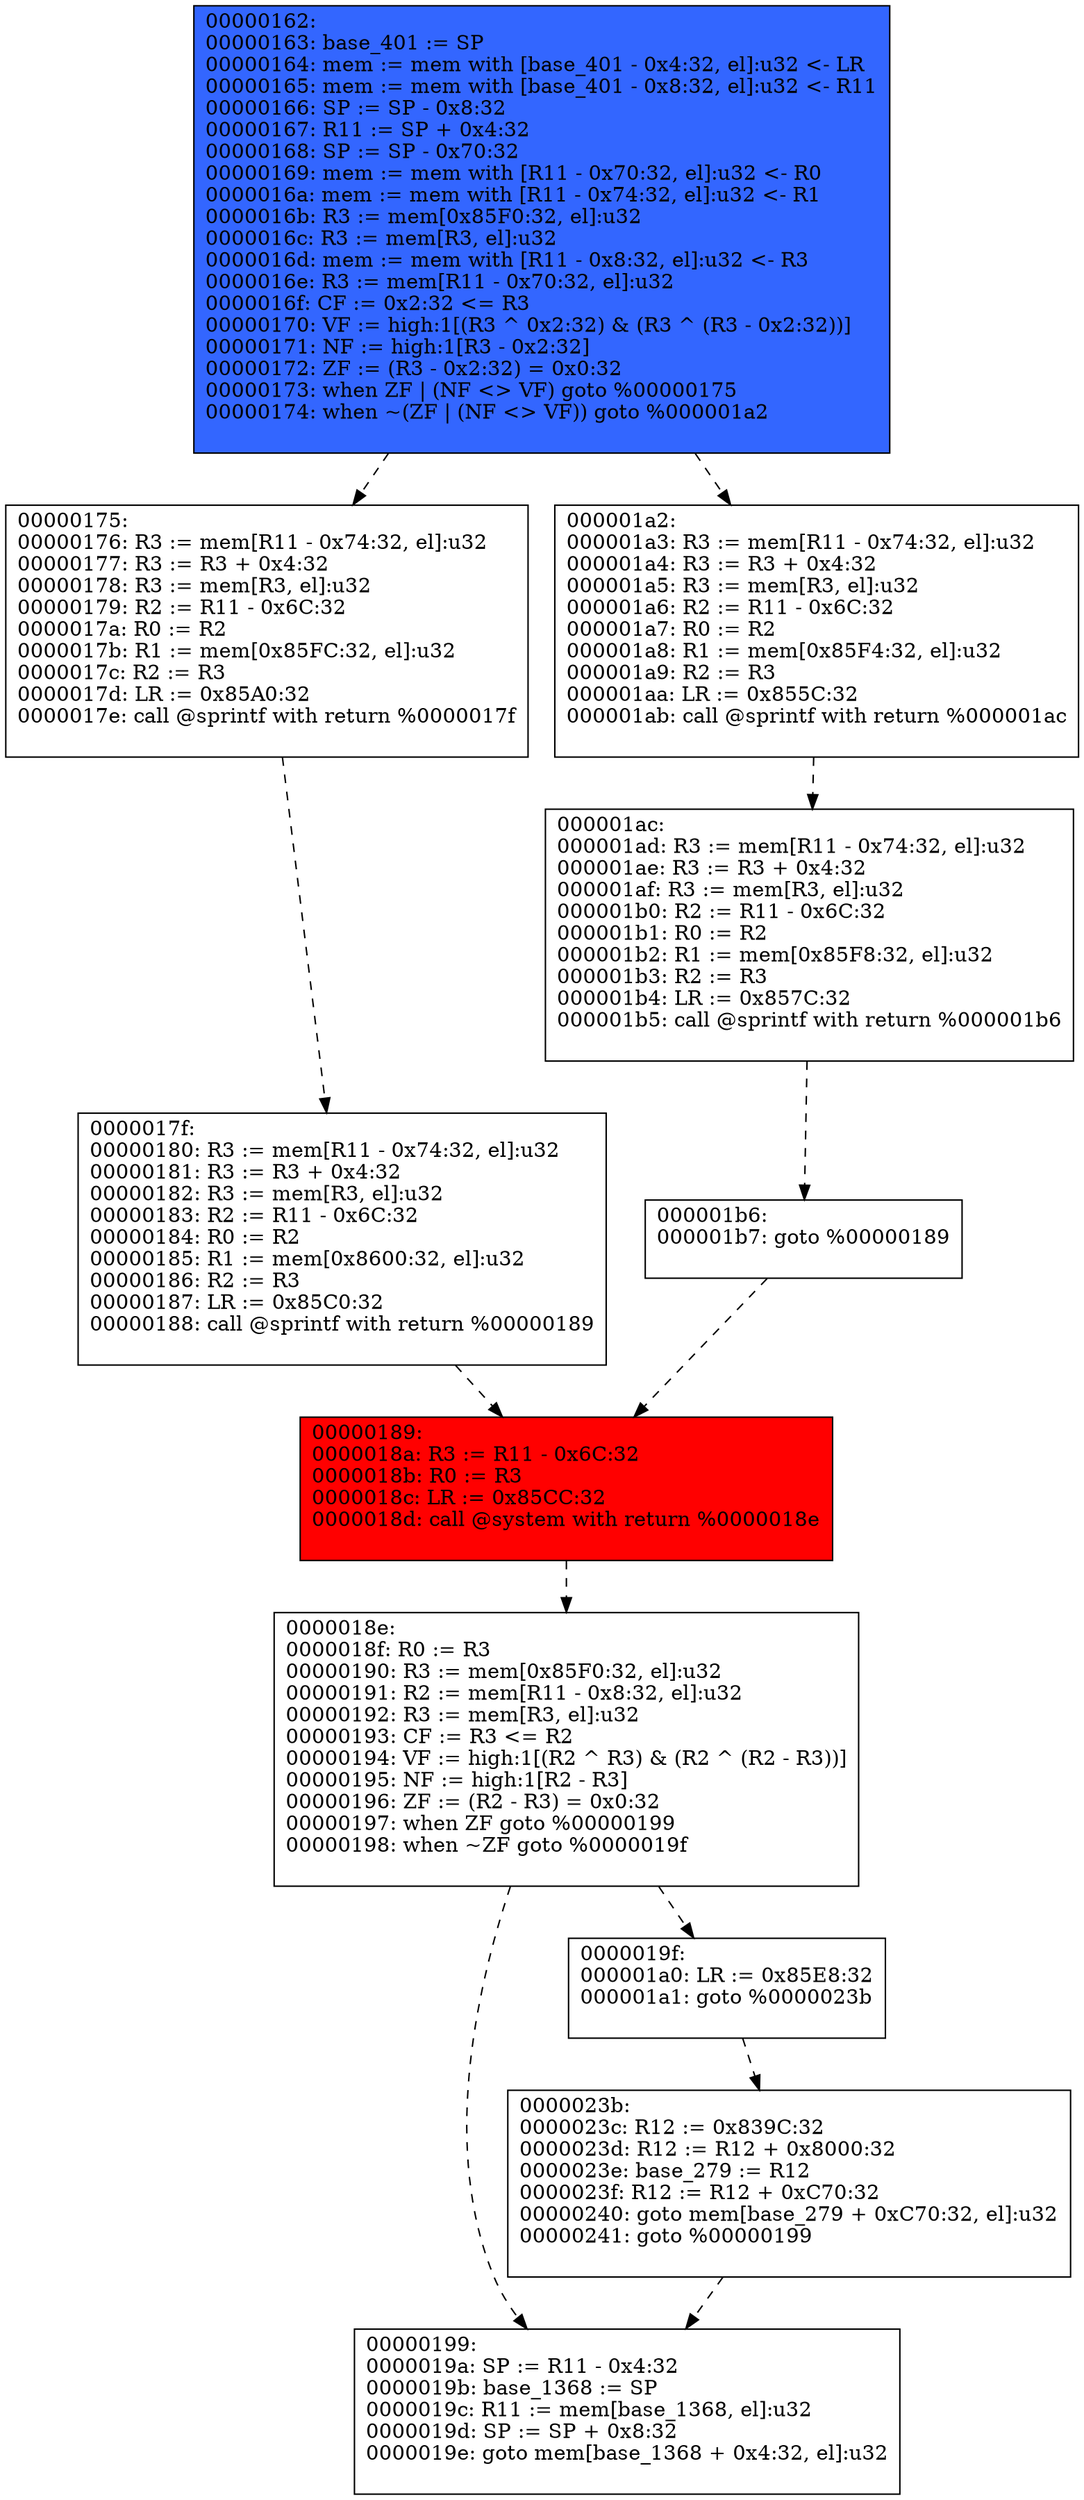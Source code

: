 digraph G {
  "\00000162: \l00000163: base_401 := SP\l00000164: mem := mem with [base_401 - 0x4:32, el]:u32 <- LR\l00000165: mem := mem with [base_401 - 0x8:32, el]:u32 <- R11\l00000166: SP := SP - 0x8:32\l00000167: R11 := SP + 0x4:32\l00000168: SP := SP - 0x70:32\l00000169: mem := mem with [R11 - 0x70:32, el]:u32 <- R0\l0000016a: mem := mem with [R11 - 0x74:32, el]:u32 <- R1\l0000016b: R3 := mem[0x85F0:32, el]:u32\l0000016c: R3 := mem[R3, el]:u32\l0000016d: mem := mem with [R11 - 0x8:32, el]:u32 <- R3\l0000016e: R3 := mem[R11 - 0x70:32, el]:u32\l0000016f: CF := 0x2:32 <= R3\l00000170: VF := high:1[(R3 ^ 0x2:32) & (R3 ^ (R3 - 0x2:32))]\l00000171: NF := high:1[R3 - 0x2:32]\l00000172: ZF := (R3 - 0x2:32) = 0x0:32\l00000173: when ZF | (NF <> VF) goto %00000175\l00000174: when ~(ZF | (NF <> VF)) goto %000001a2\l\l" [
  fillcolor="#3366FF", shape=box, style="filled", ];
  "\00000175: \l00000176: R3 := mem[R11 - 0x74:32, el]:u32\l00000177: R3 := R3 + 0x4:32\l00000178: R3 := mem[R3, el]:u32\l00000179: R2 := R11 - 0x6C:32\l0000017a: R0 := R2\l0000017b: R1 := mem[0x85FC:32, el]:u32\l0000017c: R2 := R3\l0000017d: LR := 0x85A0:32\l0000017e: call @sprintf with return %0000017f\l\l" [
  fillcolor="#FFFFFF", shape=box, style="filled", ];
  "\0000017f: \l00000180: R3 := mem[R11 - 0x74:32, el]:u32\l00000181: R3 := R3 + 0x4:32\l00000182: R3 := mem[R3, el]:u32\l00000183: R2 := R11 - 0x6C:32\l00000184: R0 := R2\l00000185: R1 := mem[0x8600:32, el]:u32\l00000186: R2 := R3\l00000187: LR := 0x85C0:32\l00000188: call @sprintf with return %00000189\l\l" [
  fillcolor="#FFFFFF", shape=box, style="filled", ];
  "\00000189: \l0000018a: R3 := R11 - 0x6C:32\l0000018b: R0 := R3\l0000018c: LR := 0x85CC:32\l0000018d: call @system with return %0000018e\l\l" [
  fillcolor="#FF0000", shape=box, style="filled", ];
  "\0000018e: \l0000018f: R0 := R3\l00000190: R3 := mem[0x85F0:32, el]:u32\l00000191: R2 := mem[R11 - 0x8:32, el]:u32\l00000192: R3 := mem[R3, el]:u32\l00000193: CF := R3 <= R2\l00000194: VF := high:1[(R2 ^ R3) & (R2 ^ (R2 - R3))]\l00000195: NF := high:1[R2 - R3]\l00000196: ZF := (R2 - R3) = 0x0:32\l00000197: when ZF goto %00000199\l00000198: when ~ZF goto %0000019f\l\l" [
  fillcolor="#FFFFFF", shape=box, style="filled", ];
  "\00000199: \l0000019a: SP := R11 - 0x4:32\l0000019b: base_1368 := SP\l0000019c: R11 := mem[base_1368, el]:u32\l0000019d: SP := SP + 0x8:32\l0000019e: goto mem[base_1368 + 0x4:32, el]:u32\l\l" [
  fillcolor="#FFFFFF", shape=box, style="filled", ];
  "\0000019f: \l000001a0: LR := 0x85E8:32\l000001a1: goto %0000023b\l\l" [
  fillcolor="#FFFFFF", shape=box, style="filled", ];
  "\0000023b: \l0000023c: R12 := 0x839C:32\l0000023d: R12 := R12 + 0x8000:32\l0000023e: base_279 := R12\l0000023f: R12 := R12 + 0xC70:32\l00000240: goto mem[base_279 + 0xC70:32, el]:u32\l00000241: goto %00000199\l\l" [
  fillcolor="#FFFFFF", shape=box, style="filled", ];
  "\000001a2: \l000001a3: R3 := mem[R11 - 0x74:32, el]:u32\l000001a4: R3 := R3 + 0x4:32\l000001a5: R3 := mem[R3, el]:u32\l000001a6: R2 := R11 - 0x6C:32\l000001a7: R0 := R2\l000001a8: R1 := mem[0x85F4:32, el]:u32\l000001a9: R2 := R3\l000001aa: LR := 0x855C:32\l000001ab: call @sprintf with return %000001ac\l\l" [
  fillcolor="#FFFFFF", shape=box, style="filled", ];
  "\000001ac: \l000001ad: R3 := mem[R11 - 0x74:32, el]:u32\l000001ae: R3 := R3 + 0x4:32\l000001af: R3 := mem[R3, el]:u32\l000001b0: R2 := R11 - 0x6C:32\l000001b1: R0 := R2\l000001b2: R1 := mem[0x85F8:32, el]:u32\l000001b3: R2 := R3\l000001b4: LR := 0x857C:32\l000001b5: call @sprintf with return %000001b6\l\l" [
  fillcolor="#FFFFFF", shape=box, style="filled", ];
  "\000001b6: \l000001b7: goto %00000189\l\l" [fillcolor="#FFFFFF",
                                               shape=box, style="filled", ];
  
  
  "\00000162: \l00000163: base_401 := SP\l00000164: mem := mem with [base_401 - 0x4:32, el]:u32 <- LR\l00000165: mem := mem with [base_401 - 0x8:32, el]:u32 <- R11\l00000166: SP := SP - 0x8:32\l00000167: R11 := SP + 0x4:32\l00000168: SP := SP - 0x70:32\l00000169: mem := mem with [R11 - 0x70:32, el]:u32 <- R0\l0000016a: mem := mem with [R11 - 0x74:32, el]:u32 <- R1\l0000016b: R3 := mem[0x85F0:32, el]:u32\l0000016c: R3 := mem[R3, el]:u32\l0000016d: mem := mem with [R11 - 0x8:32, el]:u32 <- R3\l0000016e: R3 := mem[R11 - 0x70:32, el]:u32\l0000016f: CF := 0x2:32 <= R3\l00000170: VF := high:1[(R3 ^ 0x2:32) & (R3 ^ (R3 - 0x2:32))]\l00000171: NF := high:1[R3 - 0x2:32]\l00000172: ZF := (R3 - 0x2:32) = 0x0:32\l00000173: when ZF | (NF <> VF) goto %00000175\l00000174: when ~(ZF | (NF <> VF)) goto %000001a2\l\l" -> "\00000175: \l00000176: R3 := mem[R11 - 0x74:32, el]:u32\l00000177: R3 := R3 + 0x4:32\l00000178: R3 := mem[R3, el]:u32\l00000179: R2 := R11 - 0x6C:32\l0000017a: R0 := R2\l0000017b: R1 := mem[0x85FC:32, el]:u32\l0000017c: R2 := R3\l0000017d: LR := 0x85A0:32\l0000017e: call @sprintf with return %0000017f\l\l" [
  style="dashed", ];
  "\00000162: \l00000163: base_401 := SP\l00000164: mem := mem with [base_401 - 0x4:32, el]:u32 <- LR\l00000165: mem := mem with [base_401 - 0x8:32, el]:u32 <- R11\l00000166: SP := SP - 0x8:32\l00000167: R11 := SP + 0x4:32\l00000168: SP := SP - 0x70:32\l00000169: mem := mem with [R11 - 0x70:32, el]:u32 <- R0\l0000016a: mem := mem with [R11 - 0x74:32, el]:u32 <- R1\l0000016b: R3 := mem[0x85F0:32, el]:u32\l0000016c: R3 := mem[R3, el]:u32\l0000016d: mem := mem with [R11 - 0x8:32, el]:u32 <- R3\l0000016e: R3 := mem[R11 - 0x70:32, el]:u32\l0000016f: CF := 0x2:32 <= R3\l00000170: VF := high:1[(R3 ^ 0x2:32) & (R3 ^ (R3 - 0x2:32))]\l00000171: NF := high:1[R3 - 0x2:32]\l00000172: ZF := (R3 - 0x2:32) = 0x0:32\l00000173: when ZF | (NF <> VF) goto %00000175\l00000174: when ~(ZF | (NF <> VF)) goto %000001a2\l\l" -> "\000001a2: \l000001a3: R3 := mem[R11 - 0x74:32, el]:u32\l000001a4: R3 := R3 + 0x4:32\l000001a5: R3 := mem[R3, el]:u32\l000001a6: R2 := R11 - 0x6C:32\l000001a7: R0 := R2\l000001a8: R1 := mem[0x85F4:32, el]:u32\l000001a9: R2 := R3\l000001aa: LR := 0x855C:32\l000001ab: call @sprintf with return %000001ac\l\l" [
  style="dashed", ];
  "\00000175: \l00000176: R3 := mem[R11 - 0x74:32, el]:u32\l00000177: R3 := R3 + 0x4:32\l00000178: R3 := mem[R3, el]:u32\l00000179: R2 := R11 - 0x6C:32\l0000017a: R0 := R2\l0000017b: R1 := mem[0x85FC:32, el]:u32\l0000017c: R2 := R3\l0000017d: LR := 0x85A0:32\l0000017e: call @sprintf with return %0000017f\l\l" -> "\0000017f: \l00000180: R3 := mem[R11 - 0x74:32, el]:u32\l00000181: R3 := R3 + 0x4:32\l00000182: R3 := mem[R3, el]:u32\l00000183: R2 := R11 - 0x6C:32\l00000184: R0 := R2\l00000185: R1 := mem[0x8600:32, el]:u32\l00000186: R2 := R3\l00000187: LR := 0x85C0:32\l00000188: call @sprintf with return %00000189\l\l" [
  style="dashed", ];
  "\0000017f: \l00000180: R3 := mem[R11 - 0x74:32, el]:u32\l00000181: R3 := R3 + 0x4:32\l00000182: R3 := mem[R3, el]:u32\l00000183: R2 := R11 - 0x6C:32\l00000184: R0 := R2\l00000185: R1 := mem[0x8600:32, el]:u32\l00000186: R2 := R3\l00000187: LR := 0x85C0:32\l00000188: call @sprintf with return %00000189\l\l" -> "\00000189: \l0000018a: R3 := R11 - 0x6C:32\l0000018b: R0 := R3\l0000018c: LR := 0x85CC:32\l0000018d: call @system with return %0000018e\l\l" [
  style="dashed", ];
  "\00000189: \l0000018a: R3 := R11 - 0x6C:32\l0000018b: R0 := R3\l0000018c: LR := 0x85CC:32\l0000018d: call @system with return %0000018e\l\l" -> "\0000018e: \l0000018f: R0 := R3\l00000190: R3 := mem[0x85F0:32, el]:u32\l00000191: R2 := mem[R11 - 0x8:32, el]:u32\l00000192: R3 := mem[R3, el]:u32\l00000193: CF := R3 <= R2\l00000194: VF := high:1[(R2 ^ R3) & (R2 ^ (R2 - R3))]\l00000195: NF := high:1[R2 - R3]\l00000196: ZF := (R2 - R3) = 0x0:32\l00000197: when ZF goto %00000199\l00000198: when ~ZF goto %0000019f\l\l" [
  style="dashed", ];
  "\0000018e: \l0000018f: R0 := R3\l00000190: R3 := mem[0x85F0:32, el]:u32\l00000191: R2 := mem[R11 - 0x8:32, el]:u32\l00000192: R3 := mem[R3, el]:u32\l00000193: CF := R3 <= R2\l00000194: VF := high:1[(R2 ^ R3) & (R2 ^ (R2 - R3))]\l00000195: NF := high:1[R2 - R3]\l00000196: ZF := (R2 - R3) = 0x0:32\l00000197: when ZF goto %00000199\l00000198: when ~ZF goto %0000019f\l\l" -> "\00000199: \l0000019a: SP := R11 - 0x4:32\l0000019b: base_1368 := SP\l0000019c: R11 := mem[base_1368, el]:u32\l0000019d: SP := SP + 0x8:32\l0000019e: goto mem[base_1368 + 0x4:32, el]:u32\l\l" [
  style="dashed", ];
  "\0000018e: \l0000018f: R0 := R3\l00000190: R3 := mem[0x85F0:32, el]:u32\l00000191: R2 := mem[R11 - 0x8:32, el]:u32\l00000192: R3 := mem[R3, el]:u32\l00000193: CF := R3 <= R2\l00000194: VF := high:1[(R2 ^ R3) & (R2 ^ (R2 - R3))]\l00000195: NF := high:1[R2 - R3]\l00000196: ZF := (R2 - R3) = 0x0:32\l00000197: when ZF goto %00000199\l00000198: when ~ZF goto %0000019f\l\l" -> "\0000019f: \l000001a0: LR := 0x85E8:32\l000001a1: goto %0000023b\l\l" [
  style="dashed", ];
  "\0000019f: \l000001a0: LR := 0x85E8:32\l000001a1: goto %0000023b\l\l" -> "\0000023b: \l0000023c: R12 := 0x839C:32\l0000023d: R12 := R12 + 0x8000:32\l0000023e: base_279 := R12\l0000023f: R12 := R12 + 0xC70:32\l00000240: goto mem[base_279 + 0xC70:32, el]:u32\l00000241: goto %00000199\l\l" [
  style="dashed", ];
  "\0000023b: \l0000023c: R12 := 0x839C:32\l0000023d: R12 := R12 + 0x8000:32\l0000023e: base_279 := R12\l0000023f: R12 := R12 + 0xC70:32\l00000240: goto mem[base_279 + 0xC70:32, el]:u32\l00000241: goto %00000199\l\l" -> "\00000199: \l0000019a: SP := R11 - 0x4:32\l0000019b: base_1368 := SP\l0000019c: R11 := mem[base_1368, el]:u32\l0000019d: SP := SP + 0x8:32\l0000019e: goto mem[base_1368 + 0x4:32, el]:u32\l\l" [
  style="dashed", ];
  "\000001a2: \l000001a3: R3 := mem[R11 - 0x74:32, el]:u32\l000001a4: R3 := R3 + 0x4:32\l000001a5: R3 := mem[R3, el]:u32\l000001a6: R2 := R11 - 0x6C:32\l000001a7: R0 := R2\l000001a8: R1 := mem[0x85F4:32, el]:u32\l000001a9: R2 := R3\l000001aa: LR := 0x855C:32\l000001ab: call @sprintf with return %000001ac\l\l" -> "\000001ac: \l000001ad: R3 := mem[R11 - 0x74:32, el]:u32\l000001ae: R3 := R3 + 0x4:32\l000001af: R3 := mem[R3, el]:u32\l000001b0: R2 := R11 - 0x6C:32\l000001b1: R0 := R2\l000001b2: R1 := mem[0x85F8:32, el]:u32\l000001b3: R2 := R3\l000001b4: LR := 0x857C:32\l000001b5: call @sprintf with return %000001b6\l\l" [
  style="dashed", ];
  "\000001ac: \l000001ad: R3 := mem[R11 - 0x74:32, el]:u32\l000001ae: R3 := R3 + 0x4:32\l000001af: R3 := mem[R3, el]:u32\l000001b0: R2 := R11 - 0x6C:32\l000001b1: R0 := R2\l000001b2: R1 := mem[0x85F8:32, el]:u32\l000001b3: R2 := R3\l000001b4: LR := 0x857C:32\l000001b5: call @sprintf with return %000001b6\l\l" -> "\000001b6: \l000001b7: goto %00000189\l\l" [
  style="dashed", ];
  "\000001b6: \l000001b7: goto %00000189\l\l" -> "\00000189: \l0000018a: R3 := R11 - 0x6C:32\l0000018b: R0 := R3\l0000018c: LR := 0x85CC:32\l0000018d: call @system with return %0000018e\l\l" [
  style="dashed", ];
  
  }